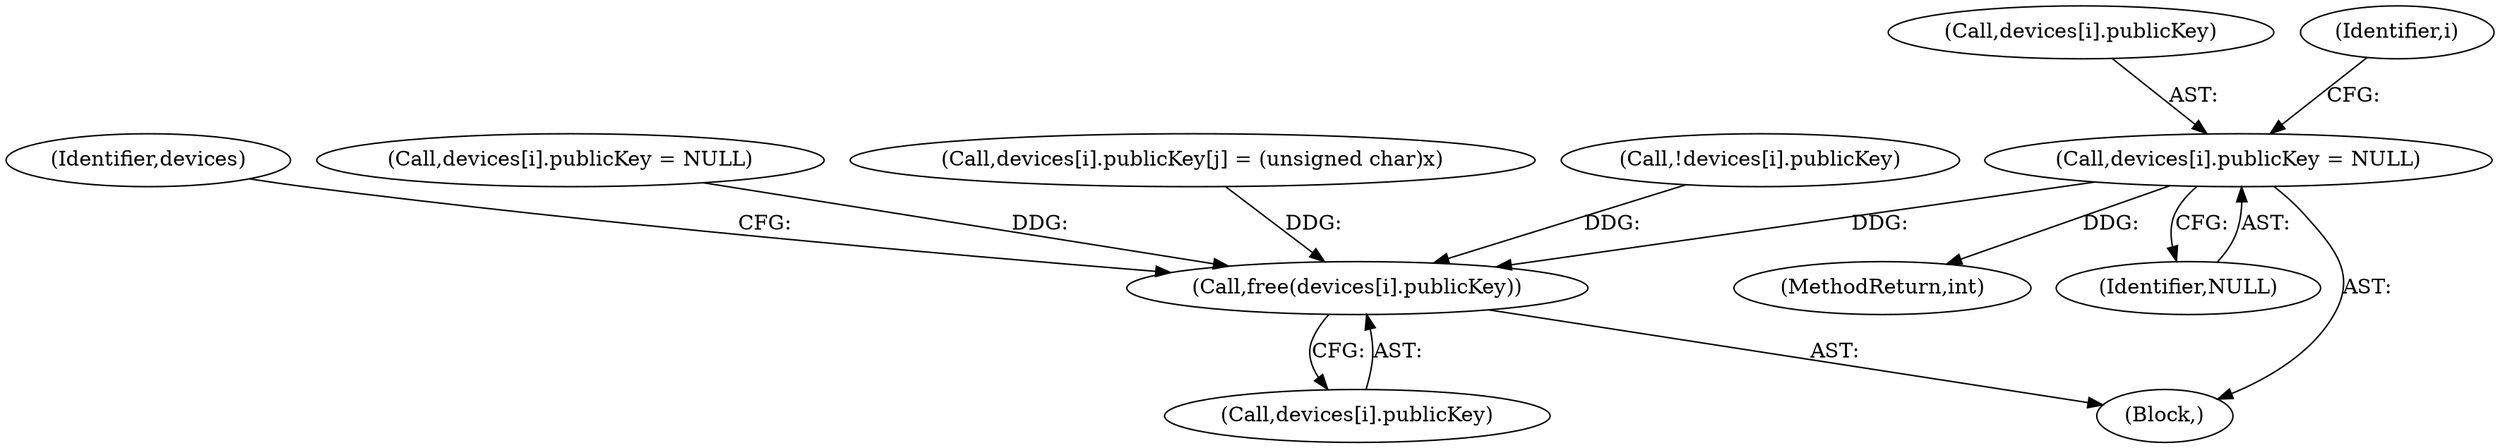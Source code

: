 digraph "0_pam-u2f_18b1914e32b74ff52000f10e97067e841e5fff62_1@array" {
"1000420" [label="(Call,devices[i].publicKey = NULL)"];
"1000407" [label="(Call,free(devices[i].publicKey))"];
"1000407" [label="(Call,free(devices[i].publicKey))"];
"1000421" [label="(Call,devices[i].publicKey)"];
"1000408" [label="(Call,devices[i].publicKey)"];
"1000420" [label="(Call,devices[i].publicKey = NULL)"];
"1000416" [label="(Identifier,devices)"];
"1000450" [label="(Call,devices[i].publicKey = NULL)"];
"1000732" [label="(MethodReturn,int)"];
"1000643" [label="(Call,devices[i].publicKey[j] = (unsigned char)x)"];
"1000426" [label="(Identifier,NULL)"];
"1000400" [label="(Block,)"];
"1000399" [label="(Identifier,i)"];
"1000594" [label="(Call,!devices[i].publicKey)"];
"1000420" -> "1000400"  [label="AST: "];
"1000420" -> "1000426"  [label="CFG: "];
"1000421" -> "1000420"  [label="AST: "];
"1000426" -> "1000420"  [label="AST: "];
"1000399" -> "1000420"  [label="CFG: "];
"1000420" -> "1000732"  [label="DDG: "];
"1000420" -> "1000407"  [label="DDG: "];
"1000407" -> "1000400"  [label="AST: "];
"1000407" -> "1000408"  [label="CFG: "];
"1000408" -> "1000407"  [label="AST: "];
"1000416" -> "1000407"  [label="CFG: "];
"1000594" -> "1000407"  [label="DDG: "];
"1000643" -> "1000407"  [label="DDG: "];
"1000450" -> "1000407"  [label="DDG: "];
}
